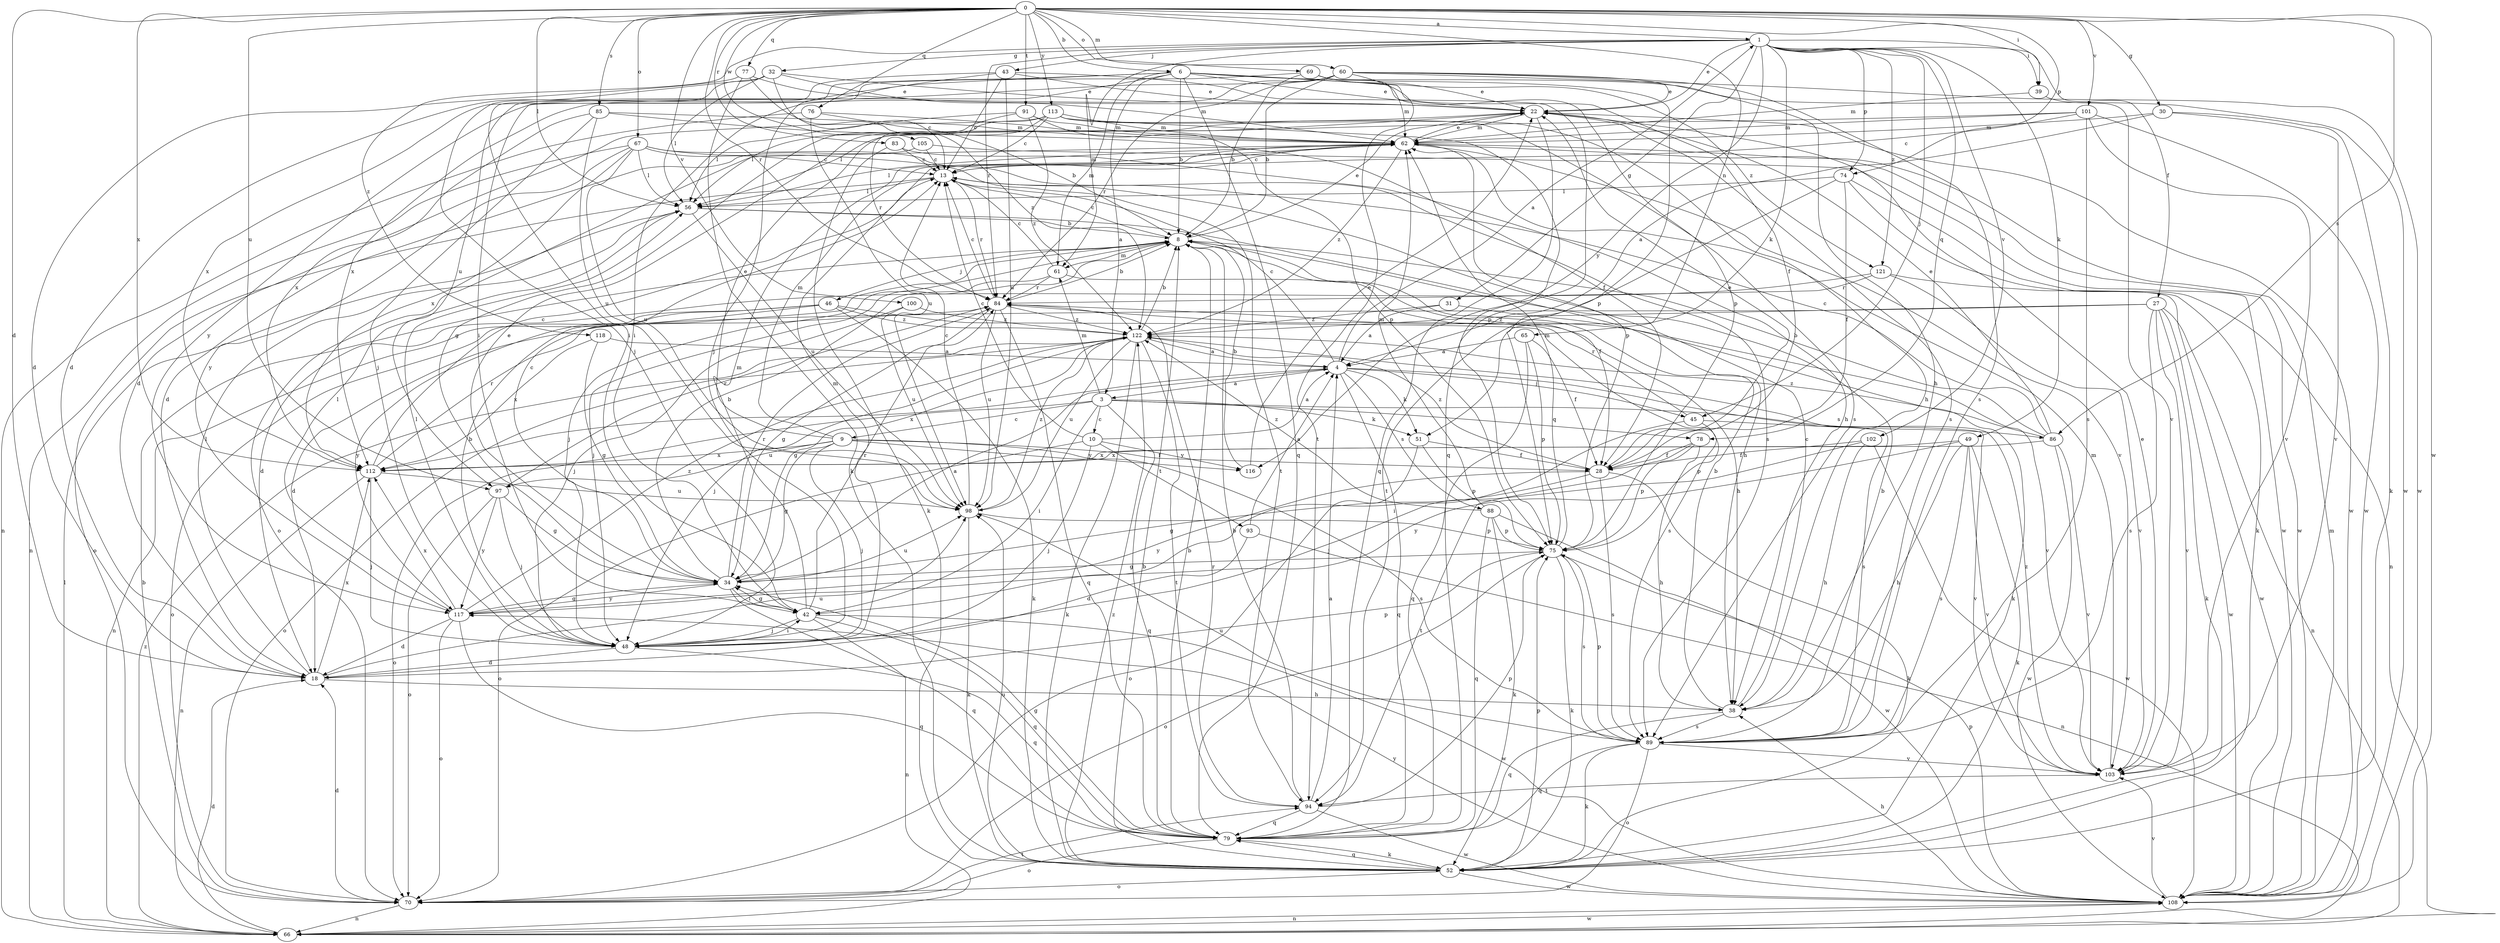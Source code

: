 strict digraph  {
0;
1;
3;
4;
6;
8;
9;
10;
13;
18;
22;
27;
28;
30;
31;
32;
34;
38;
39;
42;
43;
45;
46;
48;
49;
51;
52;
56;
60;
61;
62;
65;
66;
67;
69;
70;
74;
75;
76;
77;
78;
79;
83;
84;
85;
86;
88;
89;
91;
93;
94;
97;
98;
100;
101;
102;
103;
105;
108;
112;
113;
116;
117;
118;
121;
122;
0 -> 1  [label=a];
0 -> 6  [label=b];
0 -> 18  [label=d];
0 -> 30  [label=g];
0 -> 39  [label=i];
0 -> 56  [label=l];
0 -> 60  [label=m];
0 -> 65  [label=n];
0 -> 67  [label=o];
0 -> 69  [label=o];
0 -> 74  [label=p];
0 -> 76  [label=q];
0 -> 77  [label=q];
0 -> 83  [label=r];
0 -> 84  [label=r];
0 -> 85  [label=s];
0 -> 86  [label=s];
0 -> 91  [label=t];
0 -> 97  [label=u];
0 -> 100  [label=v];
0 -> 101  [label=v];
0 -> 105  [label=w];
0 -> 108  [label=w];
0 -> 112  [label=x];
0 -> 113  [label=y];
1 -> 22  [label=e];
1 -> 27  [label=f];
1 -> 31  [label=g];
1 -> 32  [label=g];
1 -> 39  [label=i];
1 -> 43  [label=j];
1 -> 45  [label=j];
1 -> 49  [label=k];
1 -> 51  [label=k];
1 -> 61  [label=m];
1 -> 74  [label=p];
1 -> 78  [label=q];
1 -> 84  [label=r];
1 -> 102  [label=v];
1 -> 116  [label=y];
1 -> 118  [label=z];
1 -> 121  [label=z];
3 -> 9  [label=c];
3 -> 10  [label=c];
3 -> 42  [label=i];
3 -> 51  [label=k];
3 -> 61  [label=m];
3 -> 70  [label=o];
3 -> 78  [label=q];
3 -> 79  [label=q];
3 -> 86  [label=s];
4 -> 1  [label=a];
4 -> 3  [label=a];
4 -> 13  [label=c];
4 -> 45  [label=j];
4 -> 51  [label=k];
4 -> 79  [label=q];
4 -> 88  [label=s];
4 -> 89  [label=s];
4 -> 112  [label=x];
6 -> 3  [label=a];
6 -> 8  [label=b];
6 -> 22  [label=e];
6 -> 28  [label=f];
6 -> 42  [label=i];
6 -> 61  [label=m];
6 -> 75  [label=p];
6 -> 79  [label=q];
6 -> 97  [label=u];
6 -> 108  [label=w];
6 -> 112  [label=x];
6 -> 121  [label=z];
8 -> 13  [label=c];
8 -> 22  [label=e];
8 -> 28  [label=f];
8 -> 46  [label=j];
8 -> 48  [label=j];
8 -> 61  [label=m];
9 -> 22  [label=e];
9 -> 28  [label=f];
9 -> 34  [label=g];
9 -> 48  [label=j];
9 -> 62  [label=m];
9 -> 89  [label=s];
9 -> 97  [label=u];
9 -> 112  [label=x];
9 -> 116  [label=y];
10 -> 4  [label=a];
10 -> 13  [label=c];
10 -> 48  [label=j];
10 -> 70  [label=o];
10 -> 93  [label=t];
10 -> 116  [label=y];
13 -> 56  [label=l];
13 -> 70  [label=o];
13 -> 84  [label=r];
18 -> 38  [label=h];
18 -> 56  [label=l];
18 -> 75  [label=p];
18 -> 98  [label=u];
18 -> 112  [label=x];
22 -> 62  [label=m];
22 -> 79  [label=q];
22 -> 89  [label=s];
22 -> 108  [label=w];
27 -> 18  [label=d];
27 -> 52  [label=k];
27 -> 66  [label=n];
27 -> 89  [label=s];
27 -> 103  [label=v];
27 -> 108  [label=w];
27 -> 122  [label=z];
28 -> 22  [label=e];
28 -> 34  [label=g];
28 -> 52  [label=k];
28 -> 89  [label=s];
28 -> 117  [label=y];
28 -> 122  [label=z];
30 -> 4  [label=a];
30 -> 52  [label=k];
30 -> 62  [label=m];
30 -> 103  [label=v];
31 -> 4  [label=a];
31 -> 52  [label=k];
31 -> 122  [label=z];
32 -> 13  [label=c];
32 -> 18  [label=d];
32 -> 22  [label=e];
32 -> 48  [label=j];
32 -> 56  [label=l];
32 -> 62  [label=m];
34 -> 4  [label=a];
34 -> 8  [label=b];
34 -> 13  [label=c];
34 -> 22  [label=e];
34 -> 42  [label=i];
34 -> 79  [label=q];
34 -> 84  [label=r];
34 -> 98  [label=u];
34 -> 117  [label=y];
38 -> 8  [label=b];
38 -> 13  [label=c];
38 -> 79  [label=q];
38 -> 89  [label=s];
39 -> 62  [label=m];
39 -> 103  [label=v];
42 -> 34  [label=g];
42 -> 48  [label=j];
42 -> 62  [label=m];
42 -> 66  [label=n];
42 -> 79  [label=q];
42 -> 84  [label=r];
42 -> 108  [label=w];
43 -> 13  [label=c];
43 -> 22  [label=e];
43 -> 42  [label=i];
43 -> 48  [label=j];
43 -> 79  [label=q];
43 -> 98  [label=u];
45 -> 42  [label=i];
45 -> 75  [label=p];
45 -> 84  [label=r];
45 -> 103  [label=v];
46 -> 52  [label=k];
46 -> 66  [label=n];
46 -> 70  [label=o];
46 -> 89  [label=s];
46 -> 117  [label=y];
46 -> 122  [label=z];
48 -> 8  [label=b];
48 -> 18  [label=d];
48 -> 42  [label=i];
48 -> 56  [label=l];
48 -> 62  [label=m];
48 -> 79  [label=q];
49 -> 38  [label=h];
49 -> 52  [label=k];
49 -> 89  [label=s];
49 -> 103  [label=v];
49 -> 112  [label=x];
49 -> 117  [label=y];
51 -> 28  [label=f];
51 -> 70  [label=o];
51 -> 75  [label=p];
52 -> 8  [label=b];
52 -> 70  [label=o];
52 -> 75  [label=p];
52 -> 79  [label=q];
52 -> 98  [label=u];
52 -> 108  [label=w];
52 -> 122  [label=z];
56 -> 8  [label=b];
56 -> 38  [label=h];
56 -> 98  [label=u];
60 -> 8  [label=b];
60 -> 22  [label=e];
60 -> 38  [label=h];
60 -> 42  [label=i];
60 -> 84  [label=r];
60 -> 89  [label=s];
60 -> 94  [label=t];
60 -> 108  [label=w];
60 -> 112  [label=x];
61 -> 13  [label=c];
61 -> 38  [label=h];
61 -> 48  [label=j];
61 -> 84  [label=r];
62 -> 13  [label=c];
62 -> 22  [label=e];
62 -> 56  [label=l];
62 -> 70  [label=o];
62 -> 75  [label=p];
62 -> 103  [label=v];
62 -> 108  [label=w];
62 -> 122  [label=z];
65 -> 4  [label=a];
65 -> 28  [label=f];
65 -> 75  [label=p];
65 -> 79  [label=q];
66 -> 18  [label=d];
66 -> 56  [label=l];
66 -> 108  [label=w];
66 -> 122  [label=z];
67 -> 13  [label=c];
67 -> 56  [label=l];
67 -> 66  [label=n];
67 -> 89  [label=s];
67 -> 94  [label=t];
67 -> 98  [label=u];
67 -> 112  [label=x];
67 -> 117  [label=y];
69 -> 8  [label=b];
69 -> 22  [label=e];
69 -> 62  [label=m];
69 -> 75  [label=p];
69 -> 117  [label=y];
70 -> 8  [label=b];
70 -> 18  [label=d];
70 -> 66  [label=n];
70 -> 94  [label=t];
74 -> 28  [label=f];
74 -> 52  [label=k];
74 -> 56  [label=l];
74 -> 66  [label=n];
74 -> 94  [label=t];
75 -> 34  [label=g];
75 -> 52  [label=k];
75 -> 62  [label=m];
75 -> 70  [label=o];
75 -> 89  [label=s];
76 -> 8  [label=b];
76 -> 62  [label=m];
76 -> 66  [label=n];
76 -> 98  [label=u];
77 -> 18  [label=d];
77 -> 22  [label=e];
77 -> 52  [label=k];
77 -> 122  [label=z];
78 -> 28  [label=f];
78 -> 38  [label=h];
78 -> 75  [label=p];
78 -> 94  [label=t];
79 -> 8  [label=b];
79 -> 34  [label=g];
79 -> 52  [label=k];
79 -> 70  [label=o];
83 -> 13  [label=c];
83 -> 38  [label=h];
83 -> 52  [label=k];
84 -> 8  [label=b];
84 -> 13  [label=c];
84 -> 34  [label=g];
84 -> 79  [label=q];
84 -> 98  [label=u];
84 -> 103  [label=v];
84 -> 122  [label=z];
85 -> 28  [label=f];
85 -> 48  [label=j];
85 -> 62  [label=m];
85 -> 98  [label=u];
85 -> 112  [label=x];
86 -> 8  [label=b];
86 -> 13  [label=c];
86 -> 22  [label=e];
86 -> 103  [label=v];
86 -> 108  [label=w];
86 -> 112  [label=x];
86 -> 122  [label=z];
88 -> 52  [label=k];
88 -> 62  [label=m];
88 -> 75  [label=p];
88 -> 79  [label=q];
88 -> 108  [label=w];
88 -> 122  [label=z];
89 -> 8  [label=b];
89 -> 52  [label=k];
89 -> 70  [label=o];
89 -> 75  [label=p];
89 -> 79  [label=q];
89 -> 98  [label=u];
89 -> 103  [label=v];
91 -> 56  [label=l];
91 -> 62  [label=m];
91 -> 75  [label=p];
91 -> 84  [label=r];
91 -> 122  [label=z];
93 -> 4  [label=a];
93 -> 18  [label=d];
93 -> 66  [label=n];
94 -> 4  [label=a];
94 -> 8  [label=b];
94 -> 75  [label=p];
94 -> 79  [label=q];
94 -> 84  [label=r];
94 -> 108  [label=w];
97 -> 34  [label=g];
97 -> 48  [label=j];
97 -> 70  [label=o];
97 -> 84  [label=r];
97 -> 117  [label=y];
98 -> 13  [label=c];
98 -> 52  [label=k];
98 -> 75  [label=p];
98 -> 122  [label=z];
100 -> 48  [label=j];
100 -> 98  [label=u];
100 -> 122  [label=z];
101 -> 13  [label=c];
101 -> 56  [label=l];
101 -> 62  [label=m];
101 -> 89  [label=s];
101 -> 103  [label=v];
101 -> 108  [label=w];
102 -> 28  [label=f];
102 -> 38  [label=h];
102 -> 48  [label=j];
102 -> 108  [label=w];
103 -> 22  [label=e];
103 -> 62  [label=m];
103 -> 94  [label=t];
103 -> 122  [label=z];
105 -> 13  [label=c];
105 -> 18  [label=d];
105 -> 108  [label=w];
108 -> 38  [label=h];
108 -> 62  [label=m];
108 -> 66  [label=n];
108 -> 75  [label=p];
108 -> 103  [label=v];
108 -> 117  [label=y];
112 -> 13  [label=c];
112 -> 48  [label=j];
112 -> 66  [label=n];
112 -> 84  [label=r];
112 -> 98  [label=u];
113 -> 13  [label=c];
113 -> 18  [label=d];
113 -> 34  [label=g];
113 -> 38  [label=h];
113 -> 56  [label=l];
113 -> 62  [label=m];
113 -> 75  [label=p];
113 -> 89  [label=s];
116 -> 8  [label=b];
116 -> 22  [label=e];
117 -> 18  [label=d];
117 -> 34  [label=g];
117 -> 56  [label=l];
117 -> 70  [label=o];
117 -> 79  [label=q];
117 -> 112  [label=x];
117 -> 122  [label=z];
118 -> 4  [label=a];
118 -> 34  [label=g];
118 -> 112  [label=x];
121 -> 18  [label=d];
121 -> 84  [label=r];
121 -> 103  [label=v];
121 -> 108  [label=w];
122 -> 4  [label=a];
122 -> 8  [label=b];
122 -> 34  [label=g];
122 -> 48  [label=j];
122 -> 52  [label=k];
122 -> 70  [label=o];
122 -> 94  [label=t];
122 -> 98  [label=u];
}
